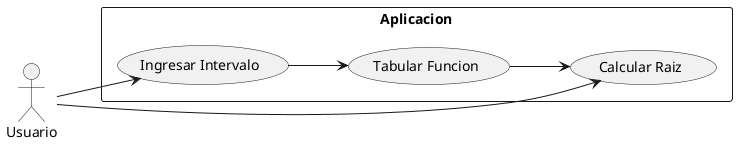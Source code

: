 @startuml Metodo Regla Falsa

left to right direction

actor Usuario as U
rectangle "Aplicacion" as App {
    usecase "Ingresar Intervalo" as UC1
    usecase "Tabular Funcion" as UC2
    usecase "Calcular Raiz" as UC3
    UC1 --> UC2
    UC2 --> UC3
    U --> UC1
    U --> UC3
}

@enduml
